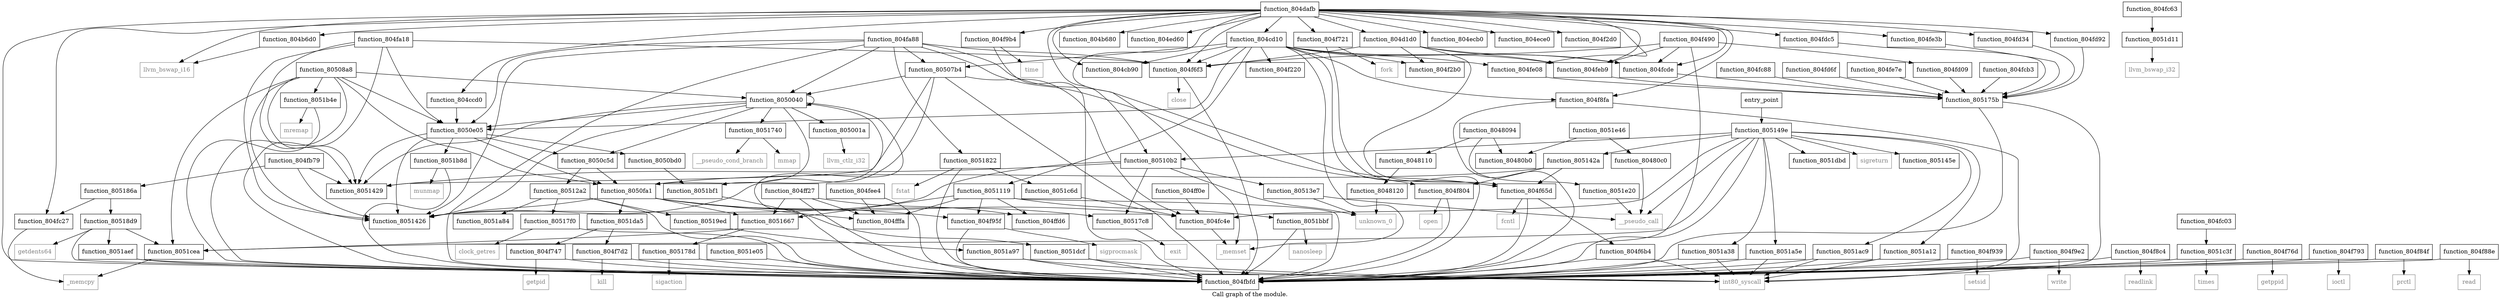 digraph "Call graph of the module." {
  label="Call graph of the module.";
  node [shape=record];

  Node_function_804fcb3 [label="{function_804fcb3}"];
  Node_function_804fffa [label="{function_804fffa}"];
  Node_function_804fcde [label="{function_804fcde}"];
  Node_function_804f8fa [label="{function_804f8fa}"];
  Node_function_804f939 [label="{function_804f939}"];
  Node_function_80512a2 [label="{function_80512a2}"];
  Node_function_804f95f [label="{function_804f95f}"];
  Node_function_80513e7 [label="{function_80513e7}"];
  Node_function_804f9b4 [label="{function_804f9b4}"];
  Node_function_804f9e2 [label="{function_804f9e2}"];
  Node_function_804fa18 [label="{function_804fa18}"];
  Node_function_804fa88 [label="{function_804fa88}"];
  Node_function_8051429 [label="{function_8051429}"];
  Node_function_8050fa1 [label="{function_8050fa1}"];
  Node_function_804fb79 [label="{function_804fb79}"];
  Node_function_805001a [label="{function_805001a}"];
  Node_function_804fd09 [label="{function_804fd09}"];
  Node_function_805142a [label="{function_805142a}"];
  Node_function_804feb9 [label="{function_804feb9}"];
  Node_function_804fbfd [label="{function_804fbfd}"];
  Node_function_804fc03 [label="{function_804fc03}"];
  Node_function_804fd34 [label="{function_804fd34}"];
  Node_function_8051119 [label="{function_8051119}"];
  Node_function_804fc27 [label="{function_804fc27}"];
  Node_function_804fee4 [label="{function_804fee4}"];
  Node_function_804fc88 [label="{function_804fc88}"];
  Node_function_8050040 [label="{function_8050040}"];
  Node_function_804fd6f [label="{function_804fd6f}"];
  Node_function_80507b4 [label="{function_80507b4}"];
  Node_function_804fd92 [label="{function_804fd92}"];
  Node_function_804fc4e [label="{function_804fc4e}"];
  Node_function_804ff0e [label="{function_804ff0e}"];
  Node_function_80508a8 [label="{function_80508a8}"];
  Node_function_804fdc5 [label="{function_804fdc5}"];
  Node_function_804fe08 [label="{function_804fe08}"];
  Node_function_80510b2 [label="{function_80510b2}"];
  Node_function_804fc63 [label="{function_804fc63}"];
  Node_function_804ff27 [label="{function_804ff27}"];
  Node_function_8050bd0 [label="{function_8050bd0}"];
  Node_function_804fe3b [label="{function_804fe3b}"];
  Node_function_8050c5d [label="{function_8050c5d}"];
  Node_function_805145e [label="{function_805145e}"];
  Node_function_804ffd6 [label="{function_804ffd6}"];
  Node_function_804f8c4 [label="{function_804f8c4}"];
  Node_function_8051426 [label="{function_8051426}"];
  Node_function_8050e05 [label="{function_8050e05}"];
  Node_function_804fe7e [label="{function_804fe7e}"];
  Node_readlink [color="gray50", fontcolor="gray50", label="{readlink}"];
  Node_function_805149e [label="{function_805149e}"];
  Node_function_8051667 [label="{function_8051667}"];
  Node_function_8051740 [label="{function_8051740}"];
  Node_function_805175b [label="{function_805175b}"];
  Node_function_805178d [label="{function_805178d}"];
  Node_function_80517c8 [label="{function_80517c8}"];
  Node_function_80517f0 [label="{function_80517f0}"];
  Node_function_8051822 [label="{function_8051822}"];
  Node_function_805186a [label="{function_805186a}"];
  Node_function_80518d9 [label="{function_80518d9}"];
  Node_function_80519ed [label="{function_80519ed}"];
  Node_function_8051a12 [label="{function_8051a12}"];
  Node_function_8051a38 [label="{function_8051a38}"];
  Node_function_8051a5e [label="{function_8051a5e}"];
  Node_function_8051a84 [label="{function_8051a84}"];
  Node_function_8051a97 [label="{function_8051a97}"];
  Node_function_8051ac9 [label="{function_8051ac9}"];
  Node_function_8051aef [label="{function_8051aef}"];
  Node_function_8051b4e [label="{function_8051b4e}"];
  Node_function_8051b8d [label="{function_8051b8d}"];
  Node_function_8051bbf [label="{function_8051bbf}"];
  Node_function_8051bf1 [label="{function_8051bf1}"];
  Node_function_8051c3f [label="{function_8051c3f}"];
  Node_function_8051c6d [label="{function_8051c6d}"];
  Node_function_8051cea [label="{function_8051cea}"];
  Node_function_8051d11 [label="{function_8051d11}"];
  Node_function_8051da5 [label="{function_8051da5}"];
  Node_function_8051dbd [label="{function_8051dbd}"];
  Node_function_8051dcf [label="{function_8051dcf}"];
  Node_function_8051e05 [label="{function_8051e05}"];
  Node_function_8051e20 [label="{function_8051e20}"];
  Node_function_8051e46 [label="{function_8051e46}"];
  Node_llvm_ctlz_i32 [color="gray50", fontcolor="gray50", label="{llvm_ctlz_i32}"];
  Node_llvm_bswap_i32 [color="gray50", fontcolor="gray50", label="{llvm_bswap_i32}"];
  Node__memset [color="gray50", fontcolor="gray50", label="{_memset}"];
  Node__memcpy [color="gray50", fontcolor="gray50", label="{_memcpy}"];
  Node_llvm_bswap_i16 [color="gray50", fontcolor="gray50", label="{llvm_bswap_i16}"];
  Node_unknown_0 [color="gray50", fontcolor="gray50", label="{unknown_0}"];
  Node_fcntl [color="gray50", fontcolor="gray50", label="{fcntl}"];
  Node_int80_syscall [color="gray50", fontcolor="gray50", label="{int80_syscall}"];
  Node_close [color="gray50", fontcolor="gray50", label="{close}"];
  Node_fork [color="gray50", fontcolor="gray50", label="{fork}"];
  Node_getpid [color="gray50", fontcolor="gray50", label="{getpid}"];
  Node_getppid [color="gray50", fontcolor="gray50", label="{getppid}"];
  Node_ioctl [color="gray50", fontcolor="gray50", label="{ioctl}"];
  Node_kill [color="gray50", fontcolor="gray50", label="{kill}"];
  Node_open [color="gray50", fontcolor="gray50", label="{open}"];
  Node_prctl [color="gray50", fontcolor="gray50", label="{prctl}"];
  Node_read [color="gray50", fontcolor="gray50", label="{read}"];
  Node_setsid [color="gray50", fontcolor="gray50", label="{setsid}"];
  Node_sigprocmask [color="gray50", fontcolor="gray50", label="{sigprocmask}"];
  Node_time [color="gray50", fontcolor="gray50", label="{time}"];
  Node_write [color="gray50", fontcolor="gray50", label="{write}"];
  Node_sigreturn [color="gray50", fontcolor="gray50", label="{sigreturn}"];
  Node_mmap [color="gray50", fontcolor="gray50", label="{mmap}"];
  Node_sigaction [color="gray50", fontcolor="gray50", label="{sigaction}"];
  Node_exit [color="gray50", fontcolor="gray50", label="{exit}"];
  Node_clock_getres [color="gray50", fontcolor="gray50", label="{clock_getres}"];
  Node_fstat [color="gray50", fontcolor="gray50", label="{fstat}"];
  Node_getdents64 [color="gray50", fontcolor="gray50", label="{getdents64}"];
  Node_mremap [color="gray50", fontcolor="gray50", label="{mremap}"];
  Node_munmap [color="gray50", fontcolor="gray50", label="{munmap}"];
  Node_nanosleep [color="gray50", fontcolor="gray50", label="{nanosleep}"];
  Node_times [color="gray50", fontcolor="gray50", label="{times}"];
  Node___pseudo_call [color="gray50", fontcolor="gray50", label="{__pseudo_call}"];
  Node___pseudo_cond_branch [color="gray50", fontcolor="gray50", label="{__pseudo_cond_branch}"];
  Node_function_8048094 [label="{function_8048094}"];
  Node_function_80480b0 [label="{function_80480b0}"];
  Node_function_80480c0 [label="{function_80480c0}"];
  Node_function_8048110 [label="{function_8048110}"];
  Node_function_8048120 [label="{function_8048120}"];
  Node_entry_point [label="{entry_point}"];
  Node_function_804b680 [label="{function_804b680}"];
  Node_function_804ed60 [label="{function_804ed60}"];
  Node_function_804b6d0 [label="{function_804b6d0}"];
  Node_function_804cb90 [label="{function_804cb90}"];
  Node_function_804ccd0 [label="{function_804ccd0}"];
  Node_function_804cd10 [label="{function_804cd10}"];
  Node_function_804d1d0 [label="{function_804d1d0}"];
  Node_function_804dafb [label="{function_804dafb}"];
  Node_function_804ecb0 [label="{function_804ecb0}"];
  Node_function_804ece0 [label="{function_804ece0}"];
  Node_function_804f220 [label="{function_804f220}"];
  Node_function_804f2b0 [label="{function_804f2b0}"];
  Node_function_804f2d0 [label="{function_804f2d0}"];
  Node_function_804f490 [label="{function_804f490}"];
  Node_function_804f65d [label="{function_804f65d}"];
  Node_function_804f6b4 [label="{function_804f6b4}"];
  Node_function_804f6f3 [label="{function_804f6f3}"];
  Node_function_804f721 [label="{function_804f721}"];
  Node_function_804f747 [label="{function_804f747}"];
  Node_function_804f76d [label="{function_804f76d}"];
  Node_function_804f793 [label="{function_804f793}"];
  Node_function_804f7d2 [label="{function_804f7d2}"];
  Node_function_804f804 [label="{function_804f804}"];
  Node_function_804f84f [label="{function_804f84f}"];
  Node_function_804f88e [label="{function_804f88e}"];
  Node_function_804fcb3 -> Node_function_805175b;
  Node_function_804fcde -> Node_function_805175b;
  Node_function_804f8fa -> Node_function_804fbfd;
  Node_function_804f8fa -> Node_int80_syscall;
  Node_function_804f939 -> Node_function_804fbfd;
  Node_function_804f939 -> Node_setsid;
  Node_function_80512a2 -> Node_function_804fbfd;
  Node_function_80512a2 -> Node_function_80517f0;
  Node_function_80512a2 -> Node_function_80519ed;
  Node_function_80512a2 -> Node_function_8051a84;
  Node_function_804f95f -> Node_function_804fbfd;
  Node_function_804f95f -> Node_sigprocmask;
  Node_function_80513e7 -> Node_unknown_0;
  Node_function_80513e7 -> Node___pseudo_call;
  Node_function_804f9b4 -> Node_function_804fbfd;
  Node_function_804f9b4 -> Node_time;
  Node_function_804f9e2 -> Node_function_804fbfd;
  Node_function_804f9e2 -> Node_write;
  Node_function_804fa18 -> Node_function_8051429;
  Node_function_804fa18 -> Node_function_804fbfd;
  Node_function_804fa18 -> Node_function_8051426;
  Node_function_804fa18 -> Node_function_8050e05;
  Node_function_804fa18 -> Node_function_804f6f3;
  Node_function_804fa88 -> Node_function_804fbfd;
  Node_function_804fa88 -> Node_function_8050040;
  Node_function_804fa88 -> Node_function_80507b4;
  Node_function_804fa88 -> Node_function_8051426;
  Node_function_804fa88 -> Node_function_8050e05;
  Node_function_804fa88 -> Node_function_8051822;
  Node_function_804fa88 -> Node_function_804f65d;
  Node_function_804fa88 -> Node_function_804f6f3;
  Node_function_804fa88 -> Node_function_804f804;
  Node_function_8050fa1 -> Node_function_804fffa;
  Node_function_8050fa1 -> Node_function_804f95f;
  Node_function_8050fa1 -> Node_function_804fc4e;
  Node_function_8050fa1 -> Node_function_8051426;
  Node_function_8050fa1 -> Node_function_8051667;
  Node_function_8050fa1 -> Node_function_80517c8;
  Node_function_8050fa1 -> Node_function_8051da5;
  Node_function_804fb79 -> Node_function_8051429;
  Node_function_804fb79 -> Node_function_8051426;
  Node_function_804fb79 -> Node_function_805186a;
  Node_function_805001a -> Node_llvm_ctlz_i32;
  Node_function_804fd09 -> Node_function_805175b;
  Node_function_805142a -> Node_function_8050fa1;
  Node_function_805142a -> Node_function_804f65d;
  Node_function_805142a -> Node_function_804f804;
  Node_function_804feb9 -> Node_function_805175b;
  Node_function_804fc03 -> Node_function_8051c3f;
  Node_function_804fd34 -> Node_function_805175b;
  Node_function_8051119 -> Node_function_804fffa;
  Node_function_8051119 -> Node_function_804f95f;
  Node_function_8051119 -> Node_function_804fbfd;
  Node_function_8051119 -> Node_function_804ffd6;
  Node_function_8051119 -> Node_function_8051667;
  Node_function_8051119 -> Node_function_8051bbf;
  Node_function_804fc27 -> Node__memcpy;
  Node_function_804fee4 -> Node_function_804fffa;
  Node_function_804fee4 -> Node_function_804fbfd;
  Node_function_804fc88 -> Node_function_805175b;
  Node_function_8050040 -> Node_function_8051429;
  Node_function_8050040 -> Node_function_8050fa1;
  Node_function_8050040 -> Node_function_805001a;
  Node_function_8050040 -> Node_function_804fbfd;
  Node_function_8050040 -> Node_function_8050040;
  Node_function_8050040 -> Node_function_8050c5d;
  Node_function_8050040 -> Node_function_8051426;
  Node_function_8050040 -> Node_function_8050e05;
  Node_function_8050040 -> Node_function_8051740;
  Node_function_8050040 -> Node_function_8051bf1;
  Node_function_804fd6f -> Node_function_805175b;
  Node_function_80507b4 -> Node_function_8051429;
  Node_function_80507b4 -> Node_function_804fbfd;
  Node_function_80507b4 -> Node_function_8050040;
  Node_function_80507b4 -> Node_function_804fc4e;
  Node_function_80507b4 -> Node_function_8051426;
  Node_function_804fd92 -> Node_function_805175b;
  Node_function_804fc4e -> Node__memset;
  Node_function_804ff0e -> Node_function_804fc4e;
  Node_function_80508a8 -> Node_function_8051429;
  Node_function_80508a8 -> Node_function_8050fa1;
  Node_function_80508a8 -> Node_function_804fbfd;
  Node_function_80508a8 -> Node_function_8050040;
  Node_function_80508a8 -> Node_function_8051426;
  Node_function_80508a8 -> Node_function_8050e05;
  Node_function_80508a8 -> Node_function_8051b4e;
  Node_function_80508a8 -> Node_function_8051cea;
  Node_function_804fdc5 -> Node_function_805175b;
  Node_function_804fe08 -> Node_function_805175b;
  Node_function_80510b2 -> Node_function_80513e7;
  Node_function_80510b2 -> Node_function_8051429;
  Node_function_80510b2 -> Node_function_8051426;
  Node_function_80510b2 -> Node_function_80517c8;
  Node_function_80510b2 -> Node_unknown_0;
  Node_function_804fc63 -> Node_function_8051d11;
  Node_function_804ff27 -> Node_function_804fffa;
  Node_function_804ff27 -> Node_function_804fbfd;
  Node_function_804ff27 -> Node_function_804ffd6;
  Node_function_804ff27 -> Node_function_8051667;
  Node_function_8050bd0 -> Node_function_8051bf1;
  Node_function_804fe3b -> Node_function_805175b;
  Node_function_8050c5d -> Node_function_80512a2;
  Node_function_8050c5d -> Node_function_8050fa1;
  Node_function_804f8c4 -> Node_function_804fbfd;
  Node_function_804f8c4 -> Node_readlink;
  Node_function_8050e05 -> Node_function_8051429;
  Node_function_8050e05 -> Node_function_8050fa1;
  Node_function_8050e05 -> Node_function_8050bd0;
  Node_function_8050e05 -> Node_function_8050c5d;
  Node_function_8050e05 -> Node_function_8051426;
  Node_function_8050e05 -> Node_function_8051b8d;
  Node_function_804fe7e -> Node_function_805175b;
  Node_function_805149e -> Node_function_805142a;
  Node_function_805149e -> Node_function_804fbfd;
  Node_function_805149e -> Node_function_804fc4e;
  Node_function_805149e -> Node_function_80510b2;
  Node_function_805149e -> Node_function_805145e;
  Node_function_805149e -> Node_function_8051a12;
  Node_function_805149e -> Node_function_8051a38;
  Node_function_805149e -> Node_function_8051a5e;
  Node_function_805149e -> Node_function_8051ac9;
  Node_function_805149e -> Node_function_8051cea;
  Node_function_805149e -> Node_function_8051dbd;
  Node_function_805149e -> Node_sigreturn;
  Node_function_805149e -> Node___pseudo_call;
  Node_function_8051667 -> Node_function_805178d;
  Node_function_8051667 -> Node_function_8051cea;
  Node_function_8051740 -> Node_mmap;
  Node_function_8051740 -> Node___pseudo_cond_branch;
  Node_function_805175b -> Node_function_804fbfd;
  Node_function_805175b -> Node_int80_syscall;
  Node_function_805178d -> Node_function_804fbfd;
  Node_function_805178d -> Node_sigaction;
  Node_function_80517c8 -> Node_exit;
  Node_function_80517f0 -> Node_function_804fbfd;
  Node_function_80517f0 -> Node_clock_getres;
  Node_function_8051822 -> Node_function_804fbfd;
  Node_function_8051822 -> Node_function_8051c6d;
  Node_function_8051822 -> Node_fstat;
  Node_function_805186a -> Node_function_804fc27;
  Node_function_805186a -> Node_function_80518d9;
  Node_function_80518d9 -> Node_function_804fbfd;
  Node_function_80518d9 -> Node_function_8051aef;
  Node_function_80518d9 -> Node_function_8051cea;
  Node_function_80518d9 -> Node_getdents64;
  Node_function_80519ed -> Node_function_8051a97;
  Node_function_8051a12 -> Node_function_804fbfd;
  Node_function_8051a12 -> Node_int80_syscall;
  Node_function_8051a38 -> Node_function_804fbfd;
  Node_function_8051a38 -> Node_int80_syscall;
  Node_function_8051a5e -> Node_function_804fbfd;
  Node_function_8051a5e -> Node_int80_syscall;
  Node_function_8051a97 -> Node_function_804fbfd;
  Node_function_8051a97 -> Node_int80_syscall;
  Node_function_8051ac9 -> Node_function_804fbfd;
  Node_function_8051ac9 -> Node_int80_syscall;
  Node_function_8051aef -> Node_function_804fbfd;
  Node_function_8051aef -> Node_int80_syscall;
  Node_function_8051b4e -> Node_function_804fbfd;
  Node_function_8051b4e -> Node_mremap;
  Node_function_8051b8d -> Node_function_804fbfd;
  Node_function_8051b8d -> Node_munmap;
  Node_function_8051bbf -> Node_function_804fbfd;
  Node_function_8051bbf -> Node_nanosleep;
  Node_function_8051bf1 -> Node_function_8051dcf;
  Node_function_8051c3f -> Node_function_804fbfd;
  Node_function_8051c3f -> Node_times;
  Node_function_8051c6d -> Node_function_804fc4e;
  Node_function_8051cea -> Node__memcpy;
  Node_function_8051d11 -> Node_llvm_bswap_i32;
  Node_function_8051da5 -> Node_function_804f747;
  Node_function_8051da5 -> Node_function_804f7d2;
  Node_function_8051dcf -> Node_function_804fbfd;
  Node_function_8051dcf -> Node_int80_syscall;
  Node_function_8051e05 -> Node_function_804fbfd;
  Node_function_8051e20 -> Node___pseudo_call;
  Node_function_8051e46 -> Node_function_80480b0;
  Node_function_8051e46 -> Node_function_80480c0;
  Node_function_8048094 -> Node_function_8051e20;
  Node_function_8048094 -> Node_function_80480b0;
  Node_function_8048094 -> Node_function_8048110;
  Node_function_80480c0 -> Node___pseudo_call;
  Node_function_8048110 -> Node_function_8048120;
  Node_function_8048120 -> Node_unknown_0;
  Node_entry_point -> Node_function_805149e;
  Node_function_804b6d0 -> Node_llvm_bswap_i16;
  Node_function_804ccd0 -> Node_function_8050e05;
  Node_function_804cd10 -> Node_function_804fcde;
  Node_function_804cd10 -> Node_function_804f8fa;
  Node_function_804cd10 -> Node_function_804feb9;
  Node_function_804cd10 -> Node_function_8051119;
  Node_function_804cd10 -> Node_function_80507b4;
  Node_function_804cd10 -> Node_function_804fe08;
  Node_function_804cd10 -> Node_function_8050e05;
  Node_function_804cd10 -> Node__memset;
  Node_function_804cd10 -> Node_function_804cb90;
  Node_function_804cd10 -> Node_function_804f220;
  Node_function_804cd10 -> Node_function_804f2b0;
  Node_function_804cd10 -> Node_function_804f65d;
  Node_function_804cd10 -> Node_function_804f6f3;
  Node_function_804d1d0 -> Node_function_804fcde;
  Node_function_804d1d0 -> Node_function_804feb9;
  Node_function_804d1d0 -> Node_function_804f2b0;
  Node_function_804d1d0 -> Node_function_804f65d;
  Node_function_804d1d0 -> Node_function_804f6f3;
  Node_function_804dafb -> Node_function_804fcde;
  Node_function_804dafb -> Node_function_804f8fa;
  Node_function_804dafb -> Node_function_804f9b4;
  Node_function_804dafb -> Node_function_804feb9;
  Node_function_804dafb -> Node_function_804fbfd;
  Node_function_804dafb -> Node_function_804fd34;
  Node_function_804dafb -> Node_function_804fc27;
  Node_function_804dafb -> Node_function_804fd92;
  Node_function_804dafb -> Node_function_804fdc5;
  Node_function_804dafb -> Node_function_804fe08;
  Node_function_804dafb -> Node_function_80510b2;
  Node_function_804dafb -> Node_function_804fe3b;
  Node_function_804dafb -> Node__memset;
  Node_function_804dafb -> Node_llvm_bswap_i16;
  Node_function_804dafb -> Node_function_804b680;
  Node_function_804dafb -> Node_function_804ed60;
  Node_function_804dafb -> Node_function_804b6d0;
  Node_function_804dafb -> Node_function_804cb90;
  Node_function_804dafb -> Node_function_804ccd0;
  Node_function_804dafb -> Node_function_804cd10;
  Node_function_804dafb -> Node_function_804d1d0;
  Node_function_804dafb -> Node_function_804ecb0;
  Node_function_804dafb -> Node_function_804ece0;
  Node_function_804dafb -> Node_function_804f2d0;
  Node_function_804dafb -> Node_function_804f6f3;
  Node_function_804dafb -> Node_function_804f721;
  Node_function_804f490 -> Node_function_804fcde;
  Node_function_804f490 -> Node_function_804fd09;
  Node_function_804f490 -> Node_function_804feb9;
  Node_function_804f490 -> Node_function_804fbfd;
  Node_function_804f490 -> Node_function_804f6f3;
  Node_function_804f65d -> Node_function_804fbfd;
  Node_function_804f65d -> Node_fcntl;
  Node_function_804f65d -> Node_function_804f6b4;
  Node_function_804f6b4 -> Node_function_804fbfd;
  Node_function_804f6b4 -> Node_int80_syscall;
  Node_function_804f6f3 -> Node_function_804fbfd;
  Node_function_804f6f3 -> Node_close;
  Node_function_804f721 -> Node_function_804fbfd;
  Node_function_804f721 -> Node_fork;
  Node_function_804f747 -> Node_function_804fbfd;
  Node_function_804f747 -> Node_getpid;
  Node_function_804f76d -> Node_function_804fbfd;
  Node_function_804f76d -> Node_getppid;
  Node_function_804f793 -> Node_function_804fbfd;
  Node_function_804f793 -> Node_ioctl;
  Node_function_804f7d2 -> Node_function_804fbfd;
  Node_function_804f7d2 -> Node_kill;
  Node_function_804f804 -> Node_function_804fbfd;
  Node_function_804f804 -> Node_open;
  Node_function_804f84f -> Node_function_804fbfd;
  Node_function_804f84f -> Node_prctl;
  Node_function_804f88e -> Node_function_804fbfd;
  Node_function_804f88e -> Node_read;
}
